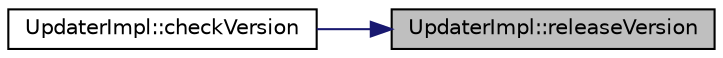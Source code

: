 digraph "UpdaterImpl::releaseVersion"
{
 // LATEX_PDF_SIZE
  edge [fontname="Helvetica",fontsize="10",labelfontname="Helvetica",labelfontsize="10"];
  node [fontname="Helvetica",fontsize="10",shape=record];
  rankdir="RL";
  Node1 [label="UpdaterImpl::releaseVersion",height=0.2,width=0.4,color="black", fillcolor="grey75", style="filled", fontcolor="black",tooltip=" "];
  Node1 -> Node2 [dir="back",color="midnightblue",fontsize="10",style="solid",fontname="Helvetica"];
  Node2 [label="UpdaterImpl::checkVersion",height=0.2,width=0.4,color="black", fillcolor="white", style="filled",URL="$class_updater_impl.html#a0bc443f591dad3d2d80b413b4cc0f50b",tooltip=" "];
}
